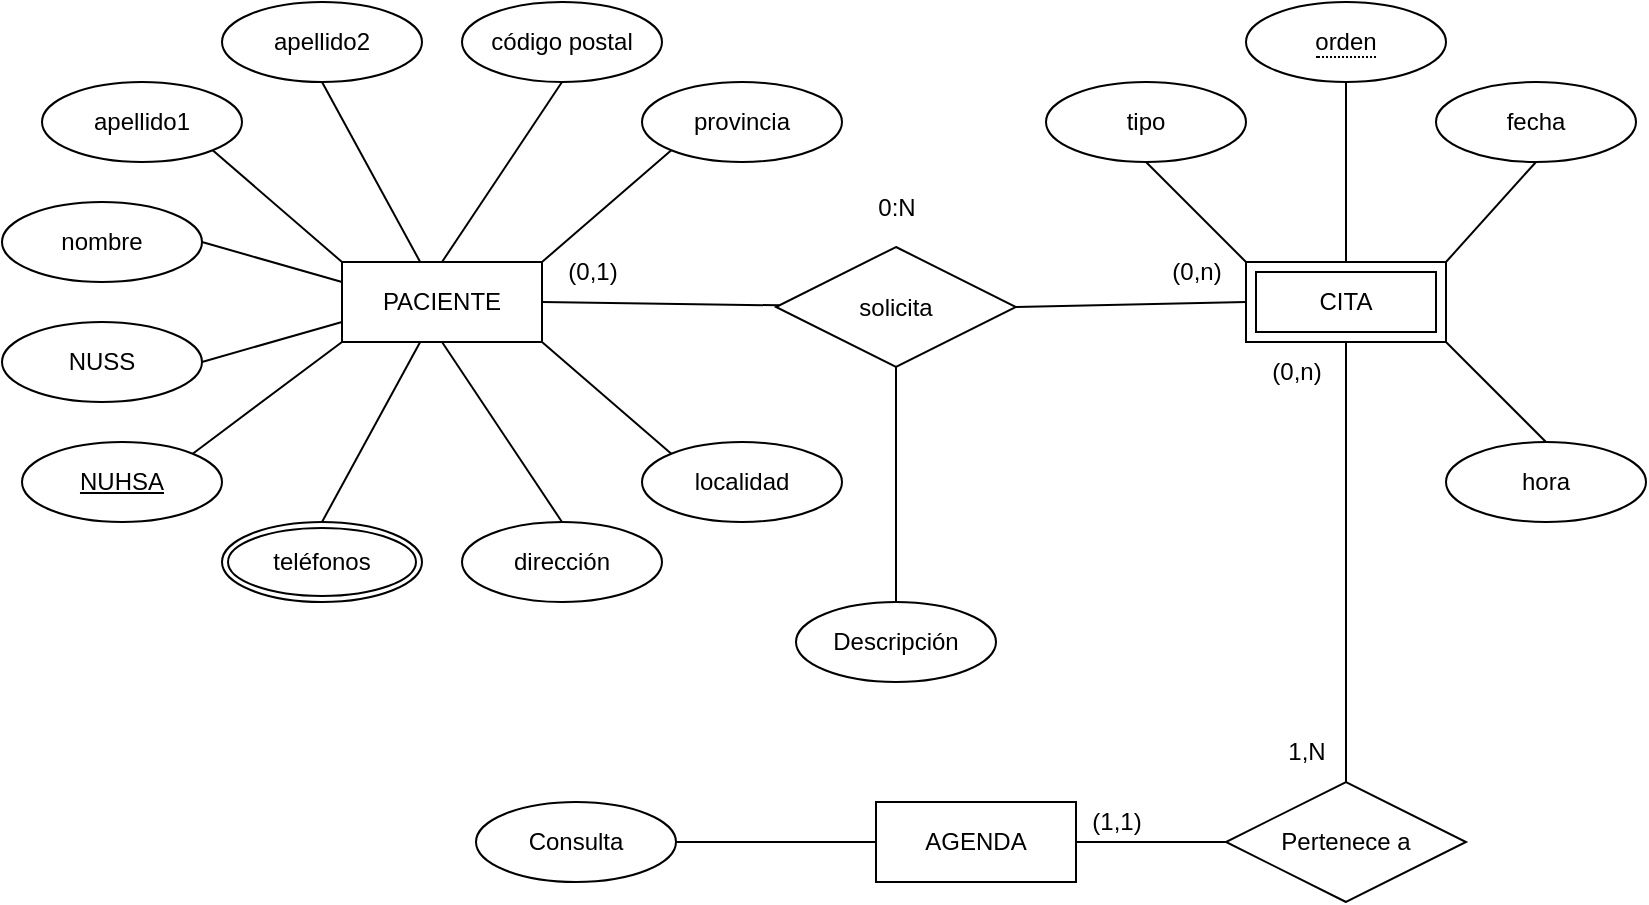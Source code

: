 <mxfile version="20.5.2" type="github">
  <diagram id="R2lEEEUBdFMjLlhIrx00" name="Page-1">
    <mxGraphModel dx="1040" dy="1791" grid="1" gridSize="10" guides="1" tooltips="1" connect="1" arrows="1" fold="1" page="1" pageScale="1" pageWidth="827" pageHeight="1169" math="0" shadow="0" extFonts="Permanent Marker^https://fonts.googleapis.com/css?family=Permanent+Marker">
      <root>
        <mxCell id="0" />
        <mxCell id="1" parent="0" />
        <mxCell id="TmSD7UhLPy2CCh7BKd5N-5" value="PACIENTE" style="whiteSpace=wrap;html=1;align=center;" vertex="1" parent="1">
          <mxGeometry x="173" y="60" width="100" height="40" as="geometry" />
        </mxCell>
        <mxCell id="TmSD7UhLPy2CCh7BKd5N-8" value="&lt;div&gt;solicita&lt;/div&gt;" style="shape=rhombus;perimeter=rhombusPerimeter;whiteSpace=wrap;html=1;align=center;" vertex="1" parent="1">
          <mxGeometry x="390" y="52.5" width="120" height="60" as="geometry" />
        </mxCell>
        <mxCell id="TmSD7UhLPy2CCh7BKd5N-9" value="" style="endArrow=none;html=1;rounded=0;exitX=1;exitY=0.5;exitDx=0;exitDy=0;" edge="1" parent="1" source="TmSD7UhLPy2CCh7BKd5N-5" target="TmSD7UhLPy2CCh7BKd5N-8">
          <mxGeometry relative="1" as="geometry">
            <mxPoint x="330" y="280" as="sourcePoint" />
            <mxPoint x="490" y="280" as="targetPoint" />
          </mxGeometry>
        </mxCell>
        <mxCell id="TmSD7UhLPy2CCh7BKd5N-10" value="" style="endArrow=none;html=1;rounded=0;exitX=1;exitY=0.5;exitDx=0;exitDy=0;entryX=0;entryY=0.5;entryDx=0;entryDy=0;" edge="1" parent="1" source="TmSD7UhLPy2CCh7BKd5N-8" target="TmSD7UhLPy2CCh7BKd5N-52">
          <mxGeometry relative="1" as="geometry">
            <mxPoint x="330" y="280" as="sourcePoint" />
            <mxPoint x="650" y="80" as="targetPoint" />
          </mxGeometry>
        </mxCell>
        <mxCell id="TmSD7UhLPy2CCh7BKd5N-11" value="&lt;div&gt;Descripción&lt;/div&gt;" style="ellipse;whiteSpace=wrap;html=1;align=center;" vertex="1" parent="1">
          <mxGeometry x="400" y="230" width="100" height="40" as="geometry" />
        </mxCell>
        <mxCell id="TmSD7UhLPy2CCh7BKd5N-12" value="" style="endArrow=none;html=1;rounded=0;entryX=0.5;entryY=1;entryDx=0;entryDy=0;" edge="1" parent="1" source="TmSD7UhLPy2CCh7BKd5N-11" target="TmSD7UhLPy2CCh7BKd5N-8">
          <mxGeometry relative="1" as="geometry">
            <mxPoint x="331" y="282.5" as="sourcePoint" />
            <mxPoint x="491" y="282.5" as="targetPoint" />
          </mxGeometry>
        </mxCell>
        <mxCell id="TmSD7UhLPy2CCh7BKd5N-13" value="(0,1)" style="text;html=1;align=center;verticalAlign=middle;resizable=0;points=[];autosize=1;strokeColor=none;fillColor=none;" vertex="1" parent="1">
          <mxGeometry x="273" y="50" width="50" height="30" as="geometry" />
        </mxCell>
        <mxCell id="TmSD7UhLPy2CCh7BKd5N-14" value="(0,n)" style="text;html=1;align=center;verticalAlign=middle;resizable=0;points=[];autosize=1;strokeColor=none;fillColor=none;" vertex="1" parent="1">
          <mxGeometry x="575" y="50" width="50" height="30" as="geometry" />
        </mxCell>
        <mxCell id="TmSD7UhLPy2CCh7BKd5N-17" value="0:N" style="text;html=1;align=center;verticalAlign=middle;resizable=0;points=[];autosize=1;strokeColor=none;fillColor=none;" vertex="1" parent="1">
          <mxGeometry x="430" y="17.5" width="40" height="30" as="geometry" />
        </mxCell>
        <mxCell id="TmSD7UhLPy2CCh7BKd5N-20" value="Pertenece a" style="shape=rhombus;perimeter=rhombusPerimeter;whiteSpace=wrap;html=1;align=center;direction=west;" vertex="1" parent="1">
          <mxGeometry x="615" y="320" width="120" height="60" as="geometry" />
        </mxCell>
        <mxCell id="TmSD7UhLPy2CCh7BKd5N-21" value="" style="endArrow=none;html=1;rounded=0;entryX=0.5;entryY=1;entryDx=0;entryDy=0;exitX=0.5;exitY=1;exitDx=0;exitDy=0;" edge="1" parent="1" source="TmSD7UhLPy2CCh7BKd5N-52" target="TmSD7UhLPy2CCh7BKd5N-20">
          <mxGeometry relative="1" as="geometry">
            <mxPoint x="725" y="80" as="sourcePoint" />
            <mxPoint x="735" y="190" as="targetPoint" />
          </mxGeometry>
        </mxCell>
        <mxCell id="TmSD7UhLPy2CCh7BKd5N-25" value="" style="endArrow=none;html=1;rounded=0;exitX=1;exitY=0.5;exitDx=0;exitDy=0;entryX=0;entryY=0.5;entryDx=0;entryDy=0;" edge="1" parent="1" source="TmSD7UhLPy2CCh7BKd5N-20" target="TmSD7UhLPy2CCh7BKd5N-53">
          <mxGeometry relative="1" as="geometry">
            <mxPoint x="950" y="190" as="sourcePoint" />
            <mxPoint x="1200" y="82" as="targetPoint" />
          </mxGeometry>
        </mxCell>
        <mxCell id="TmSD7UhLPy2CCh7BKd5N-27" value="&lt;div&gt;NUHSA&lt;/div&gt;" style="ellipse;whiteSpace=wrap;html=1;align=center;fontStyle=4;" vertex="1" parent="1">
          <mxGeometry x="13" y="150" width="100" height="40" as="geometry" />
        </mxCell>
        <mxCell id="TmSD7UhLPy2CCh7BKd5N-28" value="&lt;div&gt;NUSS&lt;/div&gt;" style="ellipse;whiteSpace=wrap;html=1;align=center;" vertex="1" parent="1">
          <mxGeometry x="3" y="90" width="100" height="40" as="geometry" />
        </mxCell>
        <mxCell id="TmSD7UhLPy2CCh7BKd5N-30" value="" style="endArrow=none;html=1;rounded=0;exitX=1;exitY=0;exitDx=0;exitDy=0;entryX=0;entryY=1;entryDx=0;entryDy=0;" edge="1" parent="1" source="TmSD7UhLPy2CCh7BKd5N-27" target="TmSD7UhLPy2CCh7BKd5N-5">
          <mxGeometry relative="1" as="geometry">
            <mxPoint x="223" y="210" as="sourcePoint" />
            <mxPoint x="433" y="190" as="targetPoint" />
          </mxGeometry>
        </mxCell>
        <mxCell id="TmSD7UhLPy2CCh7BKd5N-33" value="" style="endArrow=none;html=1;rounded=0;exitX=1;exitY=0.5;exitDx=0;exitDy=0;" edge="1" parent="1" source="TmSD7UhLPy2CCh7BKd5N-28">
          <mxGeometry relative="1" as="geometry">
            <mxPoint x="273" y="290" as="sourcePoint" />
            <mxPoint x="173" y="90" as="targetPoint" />
          </mxGeometry>
        </mxCell>
        <mxCell id="TmSD7UhLPy2CCh7BKd5N-34" value="nombre" style="ellipse;whiteSpace=wrap;html=1;align=center;" vertex="1" parent="1">
          <mxGeometry x="3" y="30" width="100" height="40" as="geometry" />
        </mxCell>
        <mxCell id="TmSD7UhLPy2CCh7BKd5N-35" value="apellido1" style="ellipse;whiteSpace=wrap;html=1;align=center;" vertex="1" parent="1">
          <mxGeometry x="23" y="-30" width="100" height="40" as="geometry" />
        </mxCell>
        <mxCell id="TmSD7UhLPy2CCh7BKd5N-36" value="&lt;div&gt;apellido2&lt;/div&gt;" style="ellipse;whiteSpace=wrap;html=1;align=center;" vertex="1" parent="1">
          <mxGeometry x="113" y="-70" width="100" height="40" as="geometry" />
        </mxCell>
        <mxCell id="TmSD7UhLPy2CCh7BKd5N-37" value="" style="endArrow=none;html=1;rounded=0;exitX=1;exitY=0.5;exitDx=0;exitDy=0;" edge="1" parent="1" source="TmSD7UhLPy2CCh7BKd5N-34">
          <mxGeometry relative="1" as="geometry">
            <mxPoint x="273" y="220" as="sourcePoint" />
            <mxPoint x="173" y="70" as="targetPoint" />
          </mxGeometry>
        </mxCell>
        <mxCell id="TmSD7UhLPy2CCh7BKd5N-38" value="" style="endArrow=none;html=1;rounded=0;entryX=0;entryY=0;entryDx=0;entryDy=0;exitX=1;exitY=1;exitDx=0;exitDy=0;" edge="1" parent="1" source="TmSD7UhLPy2CCh7BKd5N-35" target="TmSD7UhLPy2CCh7BKd5N-5">
          <mxGeometry relative="1" as="geometry">
            <mxPoint x="103" y="4" as="sourcePoint" />
            <mxPoint x="433" y="220" as="targetPoint" />
          </mxGeometry>
        </mxCell>
        <mxCell id="TmSD7UhLPy2CCh7BKd5N-39" value="" style="endArrow=none;html=1;rounded=0;exitX=0.5;exitY=1;exitDx=0;exitDy=0;" edge="1" parent="1" source="TmSD7UhLPy2CCh7BKd5N-36" target="TmSD7UhLPy2CCh7BKd5N-5">
          <mxGeometry relative="1" as="geometry">
            <mxPoint x="273" y="220" as="sourcePoint" />
            <mxPoint x="433" y="220" as="targetPoint" />
          </mxGeometry>
        </mxCell>
        <mxCell id="TmSD7UhLPy2CCh7BKd5N-40" value="teléfonos" style="ellipse;shape=doubleEllipse;margin=3;whiteSpace=wrap;html=1;align=center;" vertex="1" parent="1">
          <mxGeometry x="113" y="190" width="100" height="40" as="geometry" />
        </mxCell>
        <mxCell id="TmSD7UhLPy2CCh7BKd5N-41" value="" style="endArrow=none;html=1;rounded=0;exitX=0.5;exitY=0;exitDx=0;exitDy=0;" edge="1" parent="1" source="TmSD7UhLPy2CCh7BKd5N-40" target="TmSD7UhLPy2CCh7BKd5N-5">
          <mxGeometry relative="1" as="geometry">
            <mxPoint x="273" y="220" as="sourcePoint" />
            <mxPoint x="433" y="220" as="targetPoint" />
          </mxGeometry>
        </mxCell>
        <mxCell id="TmSD7UhLPy2CCh7BKd5N-42" value="dirección" style="ellipse;whiteSpace=wrap;html=1;align=center;" vertex="1" parent="1">
          <mxGeometry x="233" y="190" width="100" height="40" as="geometry" />
        </mxCell>
        <mxCell id="TmSD7UhLPy2CCh7BKd5N-43" value="código postal" style="ellipse;whiteSpace=wrap;html=1;align=center;" vertex="1" parent="1">
          <mxGeometry x="233" y="-70" width="100" height="40" as="geometry" />
        </mxCell>
        <mxCell id="TmSD7UhLPy2CCh7BKd5N-44" value="&lt;div&gt;localidad&lt;/div&gt;" style="ellipse;whiteSpace=wrap;html=1;align=center;" vertex="1" parent="1">
          <mxGeometry x="323" y="150" width="100" height="40" as="geometry" />
        </mxCell>
        <mxCell id="TmSD7UhLPy2CCh7BKd5N-45" value="provincia" style="ellipse;whiteSpace=wrap;html=1;align=center;" vertex="1" parent="1">
          <mxGeometry x="323" y="-30" width="100" height="40" as="geometry" />
        </mxCell>
        <mxCell id="TmSD7UhLPy2CCh7BKd5N-46" value="" style="endArrow=none;html=1;rounded=0;exitX=0.5;exitY=0;exitDx=0;exitDy=0;entryX=0.5;entryY=1;entryDx=0;entryDy=0;" edge="1" parent="1" source="TmSD7UhLPy2CCh7BKd5N-5" target="TmSD7UhLPy2CCh7BKd5N-43">
          <mxGeometry relative="1" as="geometry">
            <mxPoint x="303" y="220" as="sourcePoint" />
            <mxPoint x="463" y="220" as="targetPoint" />
          </mxGeometry>
        </mxCell>
        <mxCell id="TmSD7UhLPy2CCh7BKd5N-47" value="" style="endArrow=none;html=1;rounded=0;entryX=0;entryY=1;entryDx=0;entryDy=0;" edge="1" parent="1" target="TmSD7UhLPy2CCh7BKd5N-45">
          <mxGeometry relative="1" as="geometry">
            <mxPoint x="273" y="60" as="sourcePoint" />
            <mxPoint x="463" y="220" as="targetPoint" />
          </mxGeometry>
        </mxCell>
        <mxCell id="TmSD7UhLPy2CCh7BKd5N-48" value="" style="endArrow=none;html=1;rounded=0;exitX=0.5;exitY=1;exitDx=0;exitDy=0;entryX=0.5;entryY=0;entryDx=0;entryDy=0;" edge="1" parent="1" source="TmSD7UhLPy2CCh7BKd5N-5" target="TmSD7UhLPy2CCh7BKd5N-42">
          <mxGeometry relative="1" as="geometry">
            <mxPoint x="303" y="220" as="sourcePoint" />
            <mxPoint x="463" y="220" as="targetPoint" />
          </mxGeometry>
        </mxCell>
        <mxCell id="TmSD7UhLPy2CCh7BKd5N-49" value="" style="endArrow=none;html=1;rounded=0;exitX=1;exitY=1;exitDx=0;exitDy=0;entryX=0;entryY=0;entryDx=0;entryDy=0;" edge="1" parent="1" source="TmSD7UhLPy2CCh7BKd5N-5" target="TmSD7UhLPy2CCh7BKd5N-44">
          <mxGeometry relative="1" as="geometry">
            <mxPoint x="303" y="220" as="sourcePoint" />
            <mxPoint x="463" y="220" as="targetPoint" />
          </mxGeometry>
        </mxCell>
        <mxCell id="TmSD7UhLPy2CCh7BKd5N-50" value="tipo" style="ellipse;whiteSpace=wrap;html=1;align=center;direction=west;" vertex="1" parent="1">
          <mxGeometry x="525" y="-30" width="100" height="40" as="geometry" />
        </mxCell>
        <mxCell id="TmSD7UhLPy2CCh7BKd5N-51" value="hora" style="ellipse;whiteSpace=wrap;html=1;align=center;" vertex="1" parent="1">
          <mxGeometry x="725" y="150" width="100" height="40" as="geometry" />
        </mxCell>
        <mxCell id="TmSD7UhLPy2CCh7BKd5N-52" value="CITA" style="shape=ext;margin=3;double=1;whiteSpace=wrap;html=1;align=center;" vertex="1" parent="1">
          <mxGeometry x="625" y="60" width="100" height="40" as="geometry" />
        </mxCell>
        <mxCell id="TmSD7UhLPy2CCh7BKd5N-53" value="&lt;div&gt;AGENDA&lt;/div&gt;" style="whiteSpace=wrap;html=1;align=center;" vertex="1" parent="1">
          <mxGeometry x="440" y="330" width="100" height="40" as="geometry" />
        </mxCell>
        <mxCell id="TmSD7UhLPy2CCh7BKd5N-54" value="(0,n)" style="text;html=1;align=center;verticalAlign=middle;resizable=0;points=[];autosize=1;strokeColor=none;fillColor=none;" vertex="1" parent="1">
          <mxGeometry x="625" y="100" width="50" height="30" as="geometry" />
        </mxCell>
        <mxCell id="TmSD7UhLPy2CCh7BKd5N-56" value="fecha" style="ellipse;whiteSpace=wrap;html=1;align=center;" vertex="1" parent="1">
          <mxGeometry x="720" y="-30" width="100" height="40" as="geometry" />
        </mxCell>
        <mxCell id="TmSD7UhLPy2CCh7BKd5N-57" value="" style="endArrow=none;html=1;rounded=0;exitX=0;exitY=0;exitDx=0;exitDy=0;entryX=0.5;entryY=0;entryDx=0;entryDy=0;" edge="1" parent="1" source="TmSD7UhLPy2CCh7BKd5N-52" target="TmSD7UhLPy2CCh7BKd5N-50">
          <mxGeometry relative="1" as="geometry">
            <mxPoint x="690" y="220" as="sourcePoint" />
            <mxPoint x="850" y="220" as="targetPoint" />
          </mxGeometry>
        </mxCell>
        <mxCell id="TmSD7UhLPy2CCh7BKd5N-58" value="" style="endArrow=none;html=1;rounded=0;exitX=1;exitY=1;exitDx=0;exitDy=0;entryX=0.5;entryY=0;entryDx=0;entryDy=0;" edge="1" parent="1" source="TmSD7UhLPy2CCh7BKd5N-52" target="TmSD7UhLPy2CCh7BKd5N-51">
          <mxGeometry relative="1" as="geometry">
            <mxPoint x="690" y="220" as="sourcePoint" />
            <mxPoint x="850" y="220" as="targetPoint" />
          </mxGeometry>
        </mxCell>
        <mxCell id="TmSD7UhLPy2CCh7BKd5N-59" value="" style="endArrow=none;html=1;rounded=0;exitX=0.5;exitY=1;exitDx=0;exitDy=0;entryX=1;entryY=0;entryDx=0;entryDy=0;" edge="1" parent="1" source="TmSD7UhLPy2CCh7BKd5N-56" target="TmSD7UhLPy2CCh7BKd5N-52">
          <mxGeometry relative="1" as="geometry">
            <mxPoint x="690" y="220" as="sourcePoint" />
            <mxPoint x="850" y="220" as="targetPoint" />
          </mxGeometry>
        </mxCell>
        <mxCell id="TmSD7UhLPy2CCh7BKd5N-60" value="1,N" style="text;html=1;align=center;verticalAlign=middle;resizable=0;points=[];autosize=1;strokeColor=none;fillColor=none;" vertex="1" parent="1">
          <mxGeometry x="635" y="290" width="40" height="30" as="geometry" />
        </mxCell>
        <mxCell id="TmSD7UhLPy2CCh7BKd5N-62" value="" style="endArrow=none;html=1;rounded=0;exitX=0.5;exitY=1;exitDx=0;exitDy=0;entryX=0.5;entryY=0;entryDx=0;entryDy=0;" edge="1" parent="1" source="TmSD7UhLPy2CCh7BKd5N-63" target="TmSD7UhLPy2CCh7BKd5N-52">
          <mxGeometry relative="1" as="geometry">
            <mxPoint x="650" y="-30" as="sourcePoint" />
            <mxPoint x="990" y="120" as="targetPoint" />
          </mxGeometry>
        </mxCell>
        <mxCell id="TmSD7UhLPy2CCh7BKd5N-63" value="&lt;span style=&quot;border-bottom: 1px dotted&quot;&gt;orden&lt;/span&gt;" style="ellipse;whiteSpace=wrap;html=1;align=center;" vertex="1" parent="1">
          <mxGeometry x="625" y="-70" width="100" height="40" as="geometry" />
        </mxCell>
        <mxCell id="TmSD7UhLPy2CCh7BKd5N-66" value="Consulta" style="ellipse;whiteSpace=wrap;html=1;align=center;direction=east;" vertex="1" parent="1">
          <mxGeometry x="240" y="330" width="100" height="40" as="geometry" />
        </mxCell>
        <mxCell id="TmSD7UhLPy2CCh7BKd5N-67" value="" style="endArrow=none;html=1;rounded=0;exitX=1;exitY=0.5;exitDx=0;exitDy=0;" edge="1" parent="1" source="TmSD7UhLPy2CCh7BKd5N-66" target="TmSD7UhLPy2CCh7BKd5N-53">
          <mxGeometry relative="1" as="geometry">
            <mxPoint x="1050" y="210" as="sourcePoint" />
            <mxPoint x="1210" y="210" as="targetPoint" />
          </mxGeometry>
        </mxCell>
        <mxCell id="TmSD7UhLPy2CCh7BKd5N-70" value="(1,1)" style="text;html=1;align=center;verticalAlign=middle;resizable=0;points=[];autosize=1;strokeColor=none;fillColor=none;" vertex="1" parent="1">
          <mxGeometry x="535" y="325" width="50" height="30" as="geometry" />
        </mxCell>
      </root>
    </mxGraphModel>
  </diagram>
</mxfile>
